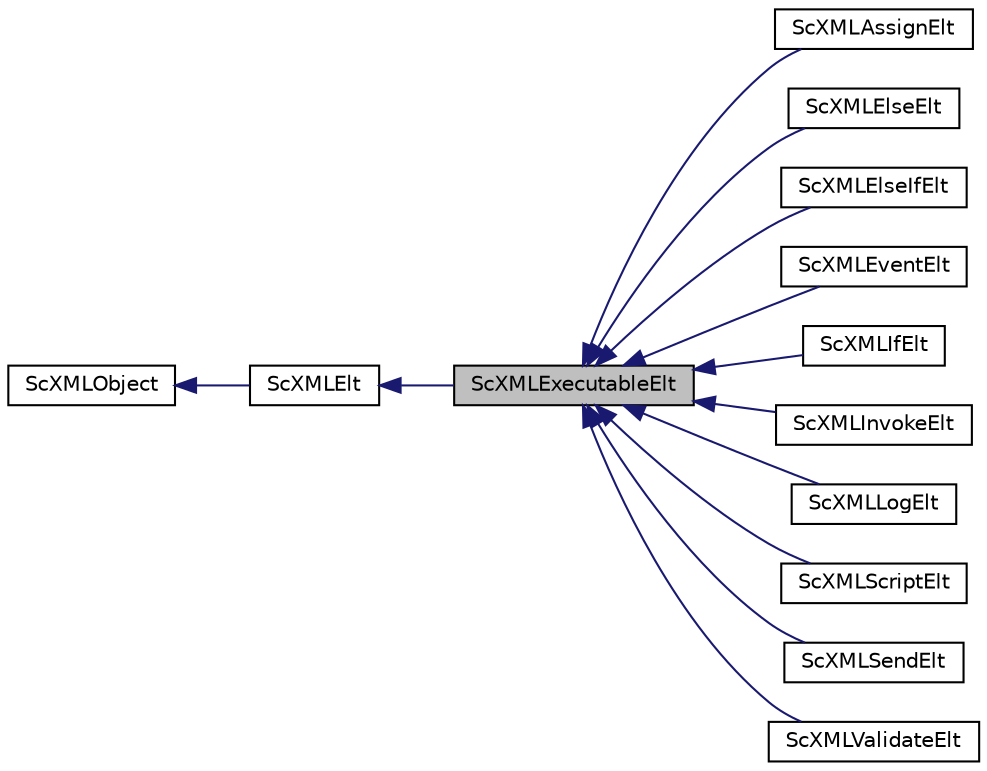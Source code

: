 digraph "ScXMLExecutableElt"
{
 // LATEX_PDF_SIZE
  edge [fontname="Helvetica",fontsize="10",labelfontname="Helvetica",labelfontsize="10"];
  node [fontname="Helvetica",fontsize="10",shape=record];
  rankdir="LR";
  Node1 [label="ScXMLExecutableElt",height=0.2,width=0.4,color="black", fillcolor="grey75", style="filled", fontcolor="black",tooltip="base class for all SCXML elements with executable content."];
  Node2 -> Node1 [dir="back",color="midnightblue",fontsize="10",style="solid",fontname="Helvetica"];
  Node2 [label="ScXMLElt",height=0.2,width=0.4,color="black", fillcolor="white", style="filled",URL="$classScXMLElt.html",tooltip="base class for all SCXML elements."];
  Node3 -> Node2 [dir="back",color="midnightblue",fontsize="10",style="solid",fontname="Helvetica"];
  Node3 [label="ScXMLObject",height=0.2,width=0.4,color="black", fillcolor="white", style="filled",URL="$classScXMLObject.html",tooltip="Base class for all SCXML objects."];
  Node1 -> Node4 [dir="back",color="midnightblue",fontsize="10",style="solid",fontname="Helvetica"];
  Node4 [label="ScXMLAssignElt",height=0.2,width=0.4,color="black", fillcolor="white", style="filled",URL="$classScXMLAssignElt.html",tooltip="the <assign> SCXML element."];
  Node1 -> Node5 [dir="back",color="midnightblue",fontsize="10",style="solid",fontname="Helvetica"];
  Node5 [label="ScXMLElseElt",height=0.2,width=0.4,color="black", fillcolor="white", style="filled",URL="$classScXMLElseElt.html",tooltip="implements the <else> SCXML element."];
  Node1 -> Node6 [dir="back",color="midnightblue",fontsize="10",style="solid",fontname="Helvetica"];
  Node6 [label="ScXMLElseIfElt",height=0.2,width=0.4,color="black", fillcolor="white", style="filled",URL="$classScXMLElseIfElt.html",tooltip="implements the <elseif> SCXML element."];
  Node1 -> Node7 [dir="back",color="midnightblue",fontsize="10",style="solid",fontname="Helvetica"];
  Node7 [label="ScXMLEventElt",height=0.2,width=0.4,color="black", fillcolor="white", style="filled",URL="$classScXMLEventElt.html",tooltip="implements the <event> SCXML element."];
  Node1 -> Node8 [dir="back",color="midnightblue",fontsize="10",style="solid",fontname="Helvetica"];
  Node8 [label="ScXMLIfElt",height=0.2,width=0.4,color="black", fillcolor="white", style="filled",URL="$classScXMLIfElt.html",tooltip="implements the <if> SCXML element."];
  Node1 -> Node9 [dir="back",color="midnightblue",fontsize="10",style="solid",fontname="Helvetica"];
  Node9 [label="ScXMLInvokeElt",height=0.2,width=0.4,color="black", fillcolor="white", style="filled",URL="$classScXMLInvokeElt.html",tooltip="implements the <invoke> SCXML element."];
  Node1 -> Node10 [dir="back",color="midnightblue",fontsize="10",style="solid",fontname="Helvetica"];
  Node10 [label="ScXMLLogElt",height=0.2,width=0.4,color="black", fillcolor="white", style="filled",URL="$classScXMLLogElt.html",tooltip="implements the <log> SCXML element."];
  Node1 -> Node11 [dir="back",color="midnightblue",fontsize="10",style="solid",fontname="Helvetica"];
  Node11 [label="ScXMLScriptElt",height=0.2,width=0.4,color="black", fillcolor="white", style="filled",URL="$classScXMLScriptElt.html",tooltip="implements the <script> SCXML element."];
  Node1 -> Node12 [dir="back",color="midnightblue",fontsize="10",style="solid",fontname="Helvetica"];
  Node12 [label="ScXMLSendElt",height=0.2,width=0.4,color="black", fillcolor="white", style="filled",URL="$classScXMLSendElt.html",tooltip="the < send> SCXML element."];
  Node1 -> Node13 [dir="back",color="midnightblue",fontsize="10",style="solid",fontname="Helvetica"];
  Node13 [label="ScXMLValidateElt",height=0.2,width=0.4,color="black", fillcolor="white", style="filled",URL="$classScXMLValidateElt.html",tooltip="implements the <validate> SCXML element."];
}

